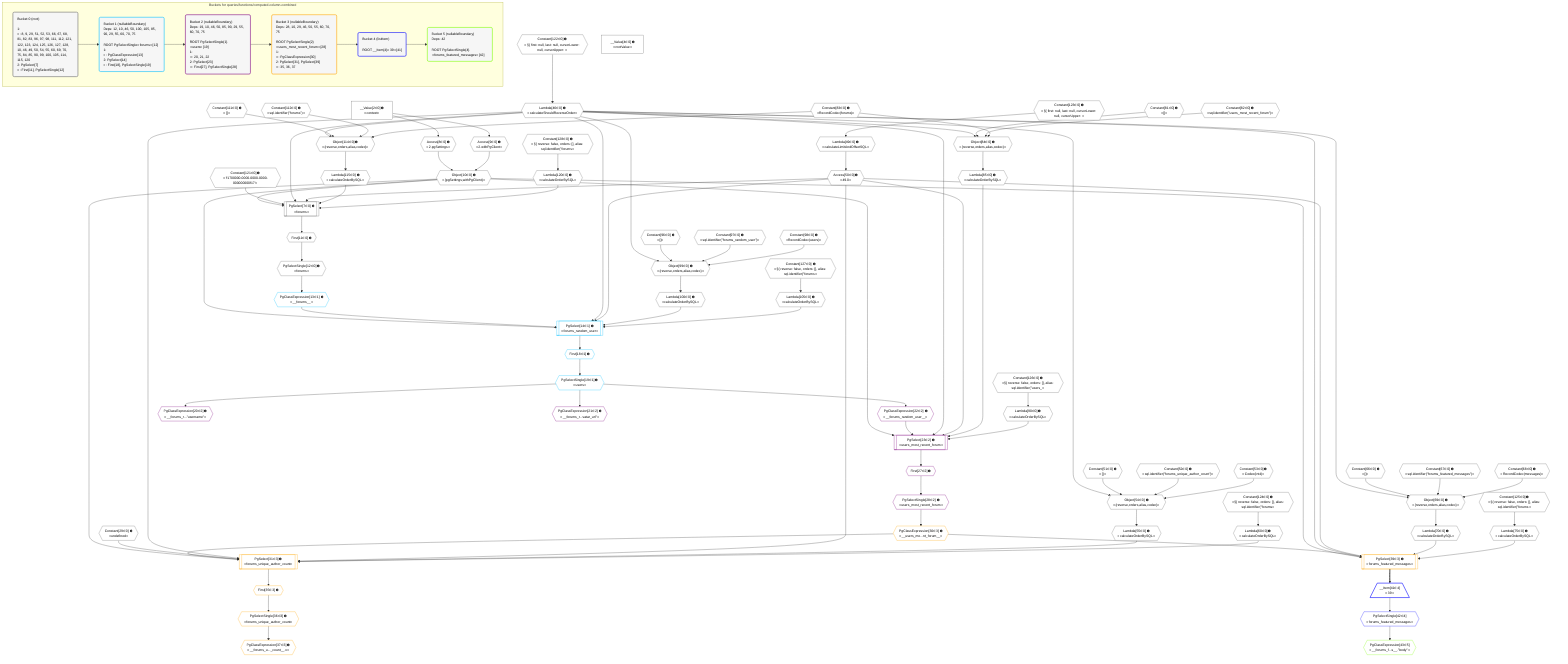 %%{init: {'themeVariables': { 'fontSize': '12px'}}}%%
graph TD
    classDef path fill:#eee,stroke:#000,color:#000
    classDef plan fill:#fff,stroke-width:1px,color:#000
    classDef itemplan fill:#fff,stroke-width:2px,color:#000
    classDef unbatchedplan fill:#dff,stroke-width:1px,color:#000
    classDef sideeffectplan fill:#fcc,stroke-width:2px,color:#000
    classDef bucket fill:#f6f6f6,color:#000,stroke-width:2px,text-align:left


    %% plan dependencies
    PgSelect7[["PgSelect[7∈0] ➊<br />ᐸforumsᐳ"]]:::plan
    Object10{{"Object[10∈0] ➊<br />ᐸ{pgSettings,withPgClient}ᐳ"}}:::plan
    Constant121{{"Constant[121∈0] ➊<br />ᐸ'f1700000-0000-0000-0000-000000000f17'ᐳ"}}:::plan
    Lambda46{{"Lambda[46∈0] ➊<br />ᐸcalculateShouldReverseOrderᐳ"}}:::plan
    Access50{{"Access[50∈0] ➊<br />ᐸ49.0ᐳ"}}:::plan
    Lambda115{{"Lambda[115∈0] ➊<br />ᐸcalculateOrderBySQLᐳ"}}:::plan
    Lambda120{{"Lambda[120∈0] ➊<br />ᐸcalculateOrderBySQLᐳ"}}:::plan
    Object10 & Constant121 & Lambda46 & Access50 & Lambda115 & Lambda120 --> PgSelect7
    Object54{{"Object[54∈0] ➊<br />ᐸ{reverse,orders,alias,codec}ᐳ"}}:::plan
    Constant51{{"Constant[51∈0] ➊<br />ᐸ[]ᐳ"}}:::plan
    Constant52{{"Constant[52∈0] ➊<br />ᐸsql.identifier(”forums_unique_author_count”)ᐳ"}}:::plan
    Constant53{{"Constant[53∈0] ➊<br />ᐸCodec(int4)ᐳ"}}:::plan
    Lambda46 & Constant51 & Constant52 & Constant53 --> Object54
    Object69{{"Object[69∈0] ➊<br />ᐸ{reverse,orders,alias,codec}ᐳ"}}:::plan
    Constant66{{"Constant[66∈0] ➊<br />ᐸ[]ᐳ"}}:::plan
    Constant67{{"Constant[67∈0] ➊<br />ᐸsql.identifier(”forums_featured_messages”)ᐳ"}}:::plan
    Constant68{{"Constant[68∈0] ➊<br />ᐸRecordCodec(messages)ᐳ"}}:::plan
    Lambda46 & Constant66 & Constant67 & Constant68 --> Object69
    Object84{{"Object[84∈0] ➊<br />ᐸ{reverse,orders,alias,codec}ᐳ"}}:::plan
    Constant81{{"Constant[81∈0] ➊<br />ᐸ[]ᐳ"}}:::plan
    Constant82{{"Constant[82∈0] ➊<br />ᐸsql.identifier(”users_most_recent_forum”)ᐳ"}}:::plan
    Constant83{{"Constant[83∈0] ➊<br />ᐸRecordCodec(forums)ᐳ"}}:::plan
    Lambda46 & Constant81 & Constant82 & Constant83 --> Object84
    Object99{{"Object[99∈0] ➊<br />ᐸ{reverse,orders,alias,codec}ᐳ"}}:::plan
    Constant96{{"Constant[96∈0] ➊<br />ᐸ[]ᐳ"}}:::plan
    Constant97{{"Constant[97∈0] ➊<br />ᐸsql.identifier(”forums_random_user”)ᐳ"}}:::plan
    Constant98{{"Constant[98∈0] ➊<br />ᐸRecordCodec(users)ᐳ"}}:::plan
    Lambda46 & Constant96 & Constant97 & Constant98 --> Object99
    Object114{{"Object[114∈0] ➊<br />ᐸ{reverse,orders,alias,codec}ᐳ"}}:::plan
    Constant111{{"Constant[111∈0] ➊<br />ᐸ[]ᐳ"}}:::plan
    Constant112{{"Constant[112∈0] ➊<br />ᐸsql.identifier(”forums”)ᐳ"}}:::plan
    Lambda46 & Constant111 & Constant112 & Constant83 --> Object114
    Access8{{"Access[8∈0] ➊<br />ᐸ2.pgSettingsᐳ"}}:::plan
    Access9{{"Access[9∈0] ➊<br />ᐸ2.withPgClientᐳ"}}:::plan
    Access8 & Access9 --> Object10
    __Value2["__Value[2∈0] ➊<br />ᐸcontextᐳ"]:::plan
    __Value2 --> Access8
    __Value2 --> Access9
    First11{{"First[11∈0] ➊"}}:::plan
    PgSelect7 --> First11
    PgSelectSingle12{{"PgSelectSingle[12∈0] ➊<br />ᐸforumsᐳ"}}:::plan
    First11 --> PgSelectSingle12
    Constant122{{"Constant[122∈0] ➊<br />ᐸ§{ first: null, last: null, cursorLower: null, cursorUpper: ᐳ"}}:::plan
    Constant122 --> Lambda46
    Lambda49{{"Lambda[49∈0] ➊<br />ᐸcalculateLimitAndOffsetSQLᐳ"}}:::plan
    Constant123{{"Constant[123∈0] ➊<br />ᐸ§{ first: null, last: null, cursorLower: null, cursorUpper: ᐳ"}}:::plan
    Constant123 --> Lambda49
    Lambda49 --> Access50
    Lambda55{{"Lambda[55∈0] ➊<br />ᐸcalculateOrderBySQLᐳ"}}:::plan
    Object54 --> Lambda55
    Lambda60{{"Lambda[60∈0] ➊<br />ᐸcalculateOrderBySQLᐳ"}}:::plan
    Constant124{{"Constant[124∈0] ➊<br />ᐸ§{ reverse: false, orders: [], alias: sql.identifier(”forumsᐳ"}}:::plan
    Constant124 --> Lambda60
    Lambda70{{"Lambda[70∈0] ➊<br />ᐸcalculateOrderBySQLᐳ"}}:::plan
    Object69 --> Lambda70
    Lambda75{{"Lambda[75∈0] ➊<br />ᐸcalculateOrderBySQLᐳ"}}:::plan
    Constant125{{"Constant[125∈0] ➊<br />ᐸ§{ reverse: false, orders: [], alias: sql.identifier(”forumsᐳ"}}:::plan
    Constant125 --> Lambda75
    Lambda85{{"Lambda[85∈0] ➊<br />ᐸcalculateOrderBySQLᐳ"}}:::plan
    Object84 --> Lambda85
    Lambda90{{"Lambda[90∈0] ➊<br />ᐸcalculateOrderBySQLᐳ"}}:::plan
    Constant126{{"Constant[126∈0] ➊<br />ᐸ§{ reverse: false, orders: [], alias: sql.identifier(”users_ᐳ"}}:::plan
    Constant126 --> Lambda90
    Lambda100{{"Lambda[100∈0] ➊<br />ᐸcalculateOrderBySQLᐳ"}}:::plan
    Object99 --> Lambda100
    Lambda105{{"Lambda[105∈0] ➊<br />ᐸcalculateOrderBySQLᐳ"}}:::plan
    Constant127{{"Constant[127∈0] ➊<br />ᐸ§{ reverse: false, orders: [], alias: sql.identifier(”forumsᐳ"}}:::plan
    Constant127 --> Lambda105
    Object114 --> Lambda115
    Constant128{{"Constant[128∈0] ➊<br />ᐸ§{ reverse: false, orders: [], alias: sql.identifier(”forumsᐳ"}}:::plan
    Constant128 --> Lambda120
    __Value4["__Value[4∈0] ➊<br />ᐸrootValueᐳ"]:::plan
    Constant29{{"Constant[29∈0] ➊<br />ᐸundefinedᐳ"}}:::plan
    PgSelect14[["PgSelect[14∈1] ➊<br />ᐸforums_random_userᐳ"]]:::plan
    PgClassExpression13{{"PgClassExpression[13∈1] ➊<br />ᐸ__forums__ᐳ"}}:::plan
    Object10 & PgClassExpression13 & Lambda46 & Access50 & Lambda100 & Lambda105 --> PgSelect14
    PgSelectSingle12 --> PgClassExpression13
    First18{{"First[18∈1] ➊"}}:::plan
    PgSelect14 --> First18
    PgSelectSingle19{{"PgSelectSingle[19∈1] ➊<br />ᐸusersᐳ"}}:::plan
    First18 --> PgSelectSingle19
    PgSelect23[["PgSelect[23∈2] ➊<br />ᐸusers_most_recent_forumᐳ"]]:::plan
    PgClassExpression22{{"PgClassExpression[22∈2] ➊<br />ᐸ__forums_random_user__ᐳ"}}:::plan
    Object10 & PgClassExpression22 & Lambda46 & Access50 & Lambda85 & Lambda90 --> PgSelect23
    PgClassExpression20{{"PgClassExpression[20∈2] ➊<br />ᐸ__forums_r...”username”ᐳ"}}:::plan
    PgSelectSingle19 --> PgClassExpression20
    PgClassExpression21{{"PgClassExpression[21∈2] ➊<br />ᐸ__forums_r...vatar_url”ᐳ"}}:::plan
    PgSelectSingle19 --> PgClassExpression21
    PgSelectSingle19 --> PgClassExpression22
    First27{{"First[27∈2] ➊"}}:::plan
    PgSelect23 --> First27
    PgSelectSingle28{{"PgSelectSingle[28∈2] ➊<br />ᐸusers_most_recent_forumᐳ"}}:::plan
    First27 --> PgSelectSingle28
    PgSelect31[["PgSelect[31∈3] ➊<br />ᐸforums_unique_author_countᐳ"]]:::plan
    PgClassExpression30{{"PgClassExpression[30∈3] ➊<br />ᐸ__users_mo...nt_forum__ᐳ"}}:::plan
    Object10 & PgClassExpression30 & Constant29 & Lambda46 & Access50 & Lambda55 & Lambda60 --> PgSelect31
    PgSelect39[["PgSelect[39∈3] ➊<br />ᐸforums_featured_messagesᐳ"]]:::plan
    Object10 & PgClassExpression30 & Lambda46 & Access50 & Lambda70 & Lambda75 --> PgSelect39
    PgSelectSingle28 --> PgClassExpression30
    First35{{"First[35∈3] ➊"}}:::plan
    PgSelect31 --> First35
    PgSelectSingle36{{"PgSelectSingle[36∈3] ➊<br />ᐸforums_unique_author_countᐳ"}}:::plan
    First35 --> PgSelectSingle36
    PgClassExpression37{{"PgClassExpression[37∈3] ➊<br />ᐸ__forums_u..._count__.vᐳ"}}:::plan
    PgSelectSingle36 --> PgClassExpression37
    __Item41[/"__Item[41∈4]<br />ᐸ39ᐳ"\]:::itemplan
    PgSelect39 ==> __Item41
    PgSelectSingle42{{"PgSelectSingle[42∈4]<br />ᐸforums_featured_messagesᐳ"}}:::plan
    __Item41 --> PgSelectSingle42
    PgClassExpression43{{"PgClassExpression[43∈5]<br />ᐸ__forums_f...s__.”body”ᐳ"}}:::plan
    PgSelectSingle42 --> PgClassExpression43

    %% define steps

    subgraph "Buckets for queries/functions/computed-column-combined"
    Bucket0("Bucket 0 (root)<br /><br />1: <br />ᐳ: 8, 9, 29, 51, 52, 53, 66, 67, 68, 81, 82, 83, 96, 97, 98, 111, 112, 121, 122, 123, 124, 125, 126, 127, 128, 10, 46, 49, 50, 54, 55, 60, 69, 70, 75, 84, 85, 90, 99, 100, 105, 114, 115, 120<br />2: PgSelect[7]<br />ᐳ: First[11], PgSelectSingle[12]"):::bucket
    classDef bucket0 stroke:#696969
    class Bucket0,__Value2,__Value4,PgSelect7,Access8,Access9,Object10,First11,PgSelectSingle12,Constant29,Lambda46,Lambda49,Access50,Constant51,Constant52,Constant53,Object54,Lambda55,Lambda60,Constant66,Constant67,Constant68,Object69,Lambda70,Lambda75,Constant81,Constant82,Constant83,Object84,Lambda85,Lambda90,Constant96,Constant97,Constant98,Object99,Lambda100,Lambda105,Constant111,Constant112,Object114,Lambda115,Lambda120,Constant121,Constant122,Constant123,Constant124,Constant125,Constant126,Constant127,Constant128 bucket0
    Bucket1("Bucket 1 (nullableBoundary)<br />Deps: 12, 10, 46, 50, 100, 105, 85, 90, 29, 55, 60, 70, 75<br /><br />ROOT PgSelectSingleᐸforumsᐳ[12]<br />1: <br />ᐳ: PgClassExpression[13]<br />2: PgSelect[14]<br />ᐳ: First[18], PgSelectSingle[19]"):::bucket
    classDef bucket1 stroke:#00bfff
    class Bucket1,PgClassExpression13,PgSelect14,First18,PgSelectSingle19 bucket1
    Bucket2("Bucket 2 (nullableBoundary)<br />Deps: 19, 10, 46, 50, 85, 90, 29, 55, 60, 70, 75<br /><br />ROOT PgSelectSingle{1}ᐸusersᐳ[19]<br />1: <br />ᐳ: 20, 21, 22<br />2: PgSelect[23]<br />ᐳ: First[27], PgSelectSingle[28]"):::bucket
    classDef bucket2 stroke:#7f007f
    class Bucket2,PgClassExpression20,PgClassExpression21,PgClassExpression22,PgSelect23,First27,PgSelectSingle28 bucket2
    Bucket3("Bucket 3 (nullableBoundary)<br />Deps: 28, 10, 29, 46, 50, 55, 60, 70, 75<br /><br />ROOT PgSelectSingle{2}ᐸusers_most_recent_forumᐳ[28]<br />1: <br />ᐳ: PgClassExpression[30]<br />2: PgSelect[31], PgSelect[39]<br />ᐳ: 35, 36, 37"):::bucket
    classDef bucket3 stroke:#ffa500
    class Bucket3,PgClassExpression30,PgSelect31,First35,PgSelectSingle36,PgClassExpression37,PgSelect39 bucket3
    Bucket4("Bucket 4 (listItem)<br /><br />ROOT __Item{4}ᐸ39ᐳ[41]"):::bucket
    classDef bucket4 stroke:#0000ff
    class Bucket4,__Item41,PgSelectSingle42 bucket4
    Bucket5("Bucket 5 (nullableBoundary)<br />Deps: 42<br /><br />ROOT PgSelectSingle{4}ᐸforums_featured_messagesᐳ[42]"):::bucket
    classDef bucket5 stroke:#7fff00
    class Bucket5,PgClassExpression43 bucket5
    Bucket0 --> Bucket1
    Bucket1 --> Bucket2
    Bucket2 --> Bucket3
    Bucket3 --> Bucket4
    Bucket4 --> Bucket5
    end